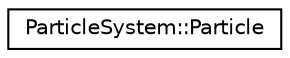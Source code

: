 digraph "Graphical Class Hierarchy"
{
 // LATEX_PDF_SIZE
  edge [fontname="Helvetica",fontsize="10",labelfontname="Helvetica",labelfontsize="10"];
  node [fontname="Helvetica",fontsize="10",shape=record];
  rankdir="LR";
  Node0 [label="ParticleSystem::Particle",height=0.2,width=0.4,color="black", fillcolor="white", style="filled",URL="$dc/d5c/structParticleSystem_1_1Particle.html",tooltip="Not really utilized CPU-side, but useful for reference. Mirrors the Particle struct declared on the c..."];
}
